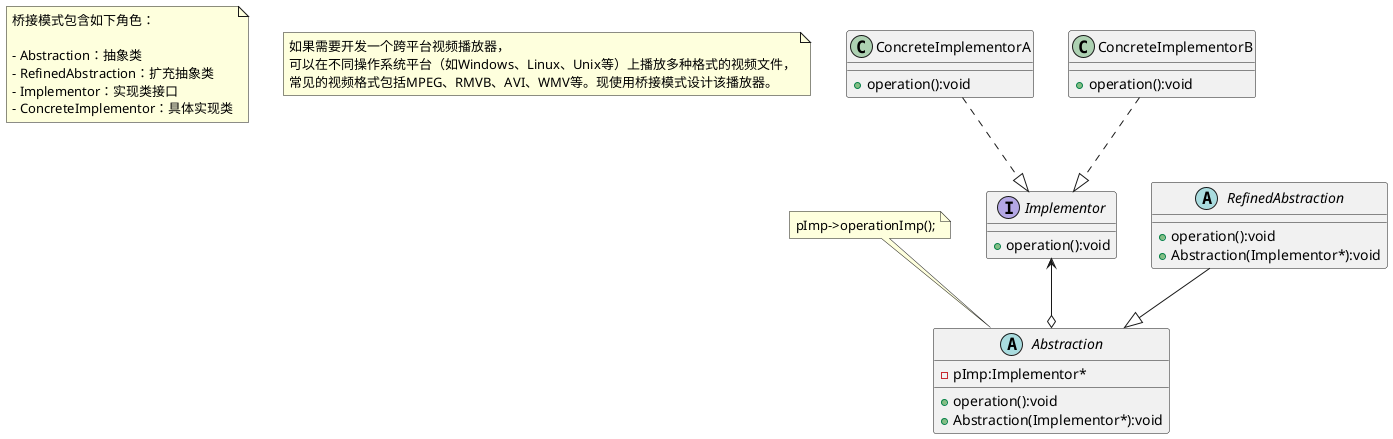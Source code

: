 @startuml
note as n1
桥接模式包含如下角色：

- Abstraction：抽象类
- RefinedAbstraction：扩充抽象类
- Implementor：实现类接口
- ConcreteImplementor：具体实现类
end note
note as n2
如果需要开发一个跨平台视频播放器，
可以在不同操作系统平台（如Windows、Linux、Unix等）上播放多种格式的视频文件，
常见的视频格式包括MPEG、RMVB、AVI、WMV等。现使用桥接模式设计该播放器。
end note
abstract Abstraction{
- pImp:Implementor*
+ operation():void
+ Abstraction(Implementor*):void

}
note as nAbstraction
pImp->operationImp();
end note

nAbstraction .. Abstraction

interface Implementor{
+ operation():void
}
Implementor  <--o Abstraction

class ConcreteImplementorA{
+ operation():void
}
ConcreteImplementorA ..|> Implementor

class ConcreteImplementorB{
+ operation():void
}
ConcreteImplementorB ..|> Implementor

abstract RefinedAbstraction{
+ operation():void
+ Abstraction(Implementor*):void
}

RefinedAbstraction--|>Abstraction
@enduml

